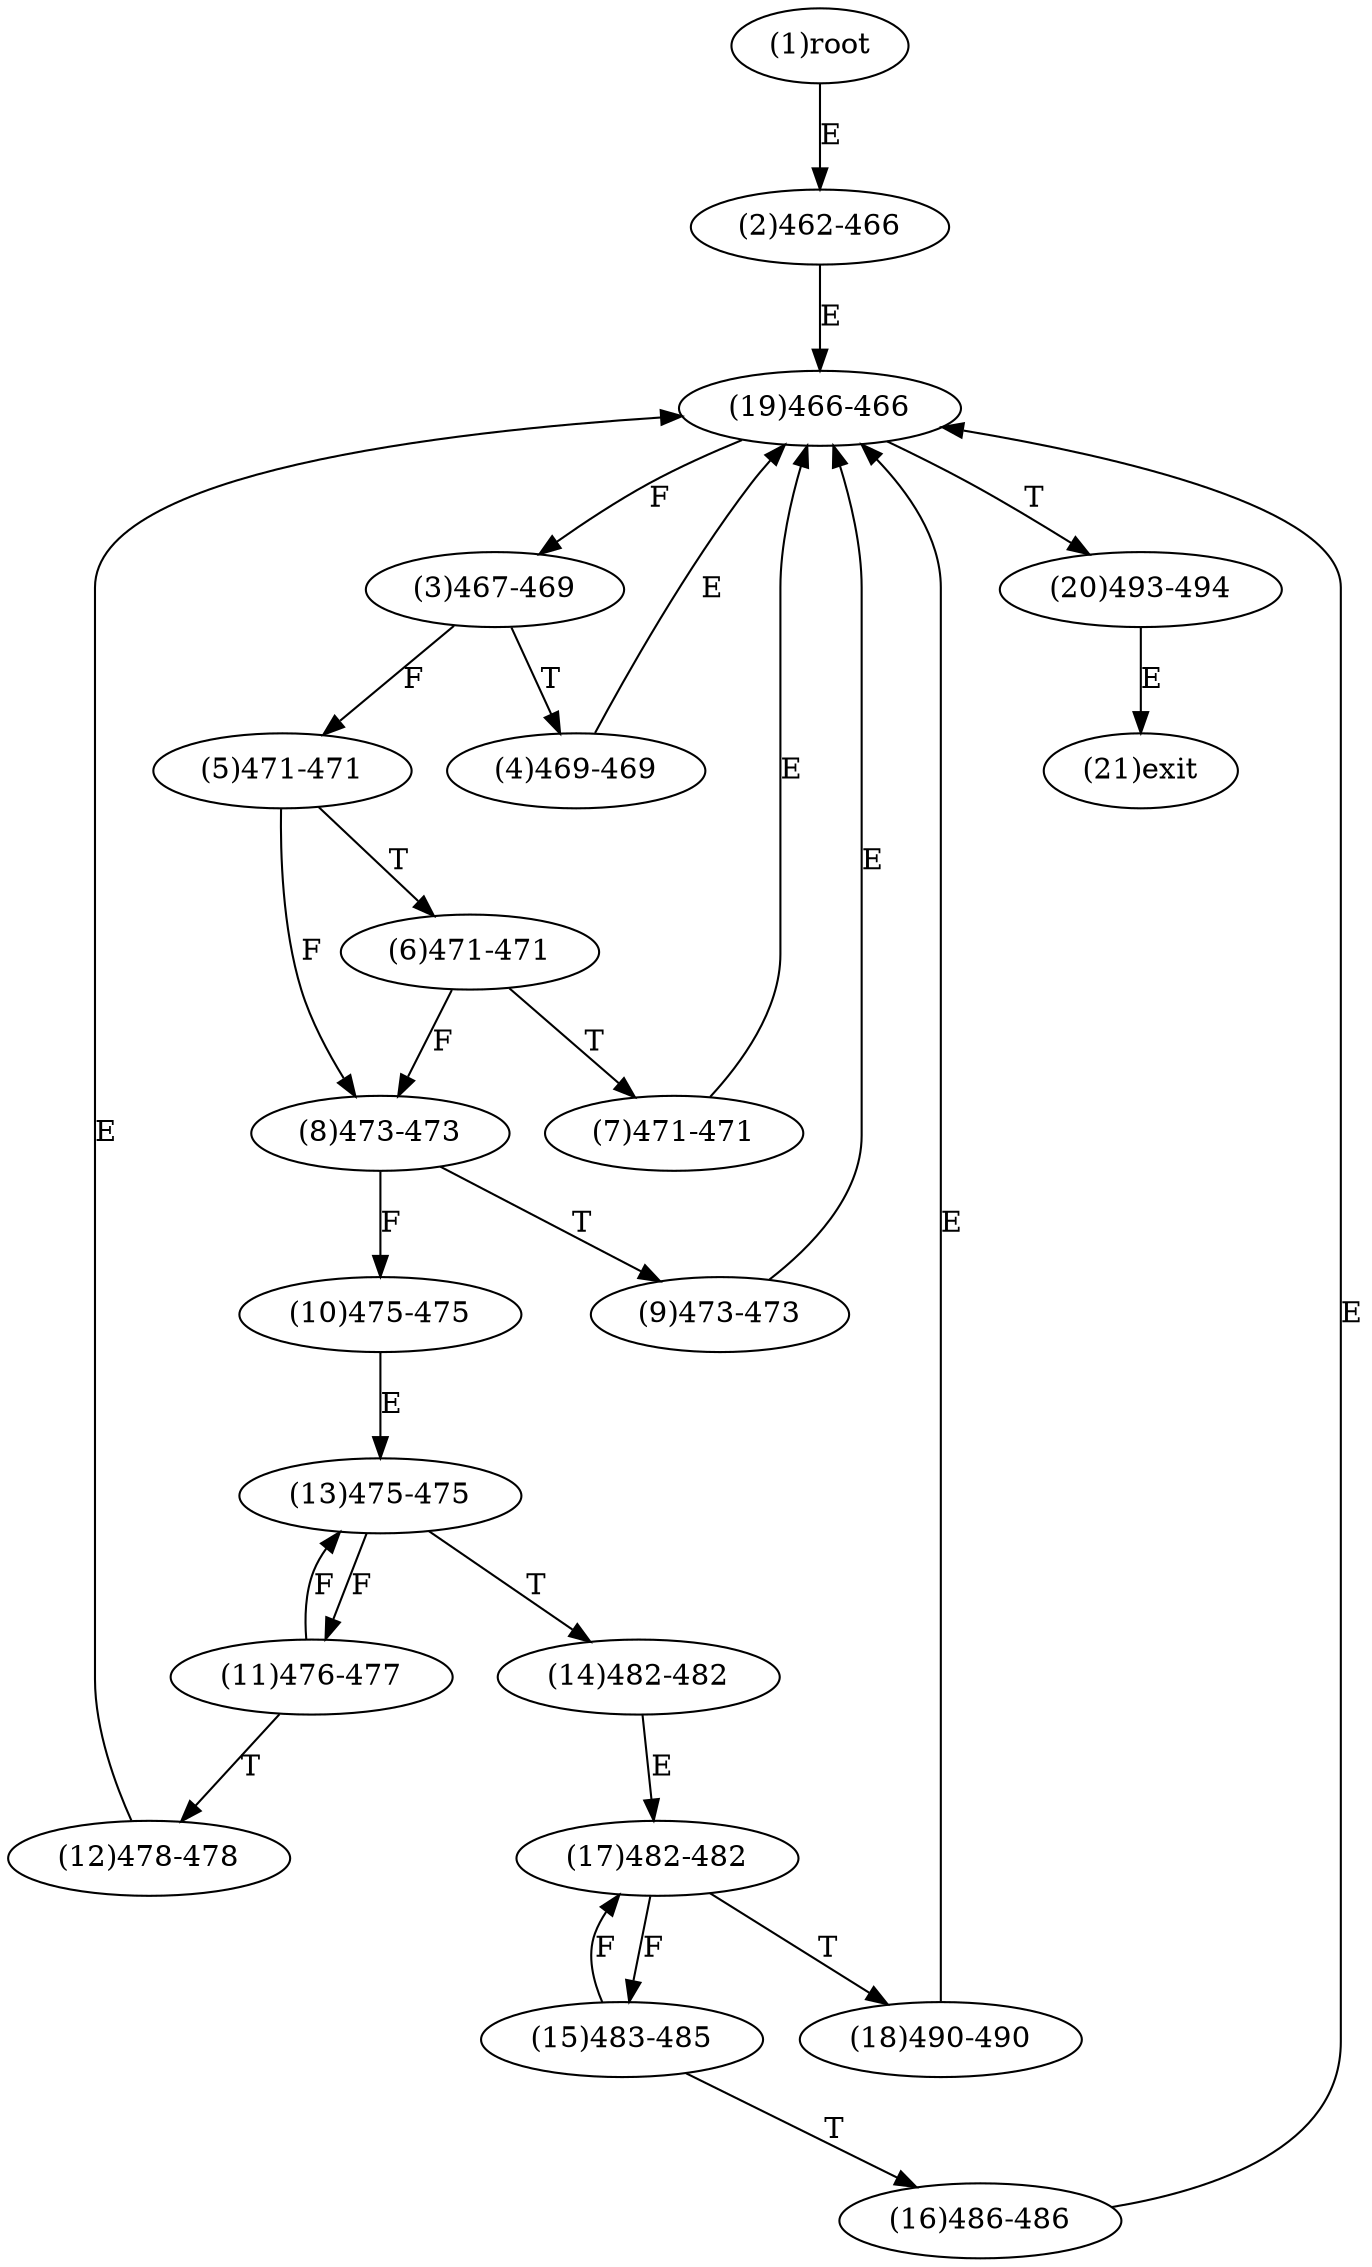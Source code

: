 digraph "" { 
1[ label="(1)root"];
2[ label="(2)462-466"];
3[ label="(3)467-469"];
4[ label="(4)469-469"];
5[ label="(5)471-471"];
6[ label="(6)471-471"];
7[ label="(7)471-471"];
8[ label="(8)473-473"];
9[ label="(9)473-473"];
10[ label="(10)475-475"];
11[ label="(11)476-477"];
12[ label="(12)478-478"];
13[ label="(13)475-475"];
14[ label="(14)482-482"];
15[ label="(15)483-485"];
17[ label="(17)482-482"];
16[ label="(16)486-486"];
19[ label="(19)466-466"];
18[ label="(18)490-490"];
21[ label="(21)exit"];
20[ label="(20)493-494"];
1->2[ label="E"];
2->19[ label="E"];
3->5[ label="F"];
3->4[ label="T"];
4->19[ label="E"];
5->8[ label="F"];
5->6[ label="T"];
6->8[ label="F"];
6->7[ label="T"];
7->19[ label="E"];
8->10[ label="F"];
8->9[ label="T"];
9->19[ label="E"];
10->13[ label="E"];
11->13[ label="F"];
11->12[ label="T"];
12->19[ label="E"];
13->11[ label="F"];
13->14[ label="T"];
14->17[ label="E"];
15->17[ label="F"];
15->16[ label="T"];
16->19[ label="E"];
17->15[ label="F"];
17->18[ label="T"];
18->19[ label="E"];
19->3[ label="F"];
19->20[ label="T"];
20->21[ label="E"];
}